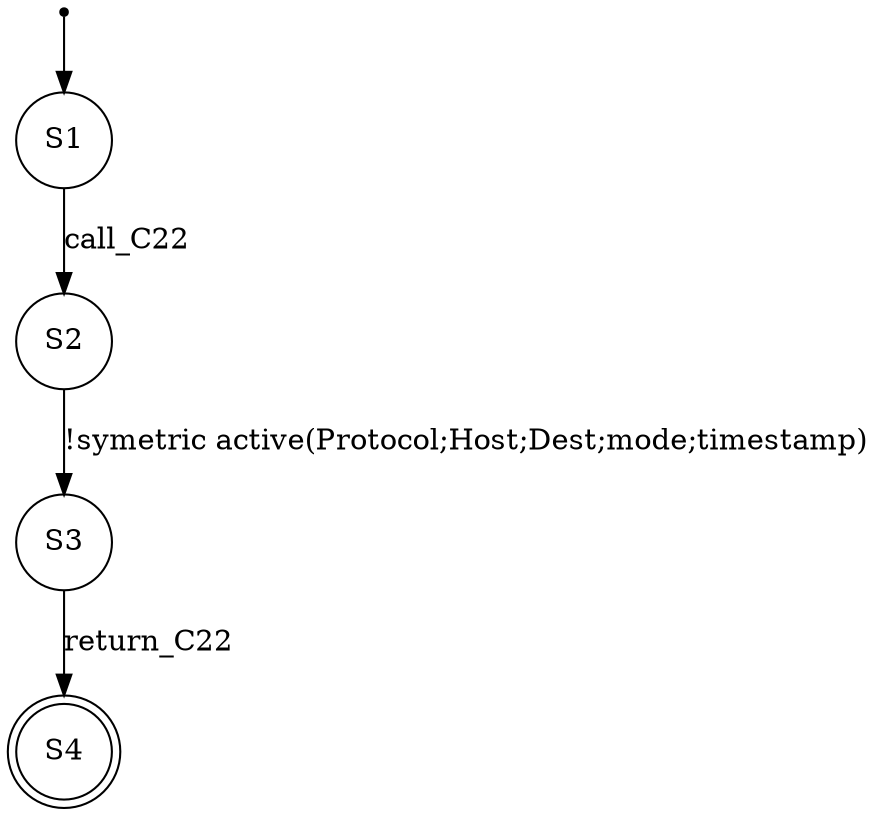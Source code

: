 digraph LTS {
S00[shape=point]
S1[label=S1,shape=circle];
S2[label=S2,shape=circle];
S3[label=S3,shape=circle];
S4[label=S4,shape=doublecircle];
S00 -> S1
S1 -> S2[label ="call_C22"];
S2 -> S3[label ="!symetric active(Protocol;Host;Dest;mode;timestamp)"];
S3 -> S4[label ="return_C22"];
}
